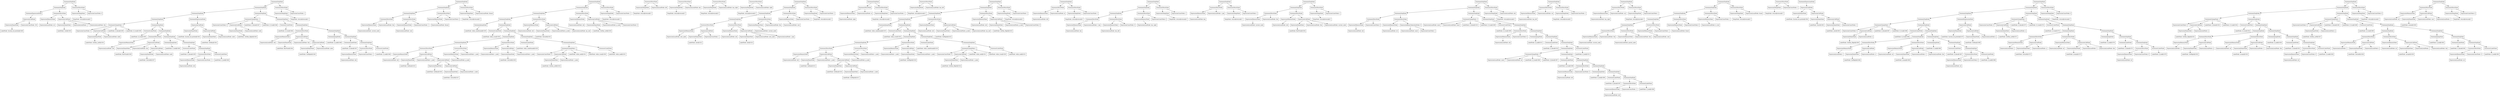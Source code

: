 digraph TreeVisitor {
"0x6030000ecc20" [label="StatementSeqNode" shape=box]
"0x6030000ecb90" [label="StatementSeqNode" shape=box]
"0x6020000692d0" [label="StatementExpressionNode" shape=box]
"0x6040000ce190" [label="ExpressionCallNode" shape=box]
"0x602000069290" [label="ExpressionNameNode" shape=box]
"0x6040000ce110" [label="LabelNode: System.out.println@1049" shape=box]
"0x602000069290" -> "0x6040000ce110"
"0x6040000ce190" -> "0x602000069290"
"0x602000069270" [label="ExpressionConstNode: 333" shape=box]
"0x6040000ce190" -> "0x602000069270"
"0x6020000692d0" -> "0x6040000ce190"
"0x6030000ecb90" -> "0x6020000692d0"
"0x6030000ecb60" [label="StatementMoveNode" shape=box]
"0x6020000693f0" [label="ExpressionMemoryNode" shape=box]
"0x6040000ce2d0" [label="ExpressionLocalNode: nti" shape=box]
"0x6020000693f0" -> "0x6040000ce2d0"
"0x6030000ecb60" -> "0x6020000693f0"
"0x6040000ce210" [label="ExpressionCallNode" shape=box]
"0x602000069310" [label="ExpressionNameNode" shape=box]
"0x6040000ce1d0" [label="LabelNode: visit@1050" shape=box]
"0x602000069310" -> "0x6040000ce1d0"
"0x6040000ce210" -> "0x602000069310"
"0x6040000ce250" [label="ExpressionLocalNode: v" shape=box]
"0x6040000ce210" -> "0x6040000ce250"
"0x6040000ce290" [label="ExpressionLocalNode: this" shape=box]
"0x6040000ce210" -> "0x6040000ce290"
"0x6030000ecb60" -> "0x6040000ce210"
"0x6030000ecb90" -> "0x6030000ecb60"
"0x6030000ecc20" -> "0x6030000ecb90"
"0x6030000ecbf0" [label="StatementMoveNode" shape=box]
"0x602000069490" [label="ExpressionTempNode" shape=box]
"0x6040000ce310" [label="TempNode: return@return@17" shape=box]
"0x602000069490" -> "0x6040000ce310"
"0x6030000ecbf0" -> "0x602000069490"
"0x602000069470" [label="ExpressionConstNode: 0" shape=box]
"0x6030000ecbf0" -> "0x602000069470"
"0x6030000ecc20" -> "0x6030000ecbf0"
"0x6030000eca40" [label="StatementSeqNode" shape=box]
"0x6030000ec9b0" [label="StatementSeqNode" shape=box]
"0x6030000ec7d0" [label="StatementSeqNode" shape=box]
"0x6030000ec650" [label="StatementSeqNode" shape=box]
"0x6040000cda50" [label="StatementCJumpNode: 1" shape=box]
"0x602000068cd0" [label="ExpressionConstNode: 0" shape=box]
"0x6040000cda50" -> "0x602000068cd0"
"0x6040000cd650" [label="ExpressionCallNode" shape=box]
"0x6020000689b0" [label="ExpressionNameNode" shape=box]
"0x6040000cd610" [label="LabelNode: GetHas_Left@1035" shape=box]
"0x6020000689b0" -> "0x6040000cd610"
"0x6040000cd650" -> "0x6020000689b0"
"0x6040000cd690" [label="ExpressionLocalNode: node" shape=box]
"0x6040000cd650" -> "0x6040000cd690"
"0x6040000cda50" -> "0x6040000cd650"
"0x6040000cd910" [label="LabelNode: if_false@1039" shape=box]
"0x6040000cda50" -> "0x6040000cd910"
"0x6040000cd8d0" [label="LabelNode: if_true@1038" shape=box]
"0x6040000cda50" -> "0x6040000cd8d0"
"0x6030000ec650" -> "0x6040000cda50"
"0x6030000ec680" [label="StatementSeqNode" shape=box]
"0x602000068c50" [label="StatementLabelNode" shape=box]
"0x6040000cd990" [label="LabelNode: if_true@1038" shape=box]
"0x602000068c50" -> "0x6040000cd990"
"0x6030000ec680" -> "0x602000068c50"
"0x6030000ec6b0" [label="StatementSeqNode" shape=box]
"0x6030000ec5f0" [label="StatementMoveNode" shape=box]
"0x602000068b70" [label="ExpressionMemoryNode" shape=box]
"0x6040000cd850" [label="ExpressionLocalNode: ntb" shape=box]
"0x602000068b70" -> "0x6040000cd850"
"0x6030000ec5f0" -> "0x602000068b70"
"0x6040000cd710" [label="ExpressionCallNode" shape=box]
"0x602000068a30" [label="ExpressionNameNode" shape=box]
"0x6040000cd6d0" [label="LabelNode: RecPrint@1036" shape=box]
"0x602000068a30" -> "0x6040000cd6d0"
"0x6040000cd710" -> "0x602000068a30"
"0x6040000cd750" [label="ExpressionLocalNode: this" shape=box]
"0x6040000cd710" -> "0x6040000cd750"
"0x6040000cd7d0" [label="ExpressionCallNode" shape=box]
"0x602000068a90" [label="ExpressionNameNode" shape=box]
"0x6040000cd790" [label="LabelNode: GetLeft@1037" shape=box]
"0x602000068a90" -> "0x6040000cd790"
"0x6040000cd7d0" -> "0x602000068a90"
"0x6040000cd810" [label="ExpressionLocalNode: node" shape=box]
"0x6040000cd7d0" -> "0x6040000cd810"
"0x6040000cd710" -> "0x6040000cd7d0"
"0x6030000ec5f0" -> "0x6040000cd710"
"0x6030000ec6b0" -> "0x6030000ec5f0"
"0x6030000ec6e0" [label="StatementSeqNode" shape=box]
"0x602000068cb0" [label="StatementJumpNode" shape=box]
"0x6040000cd950" [label="LabelNode: if_end@1040" shape=box]
"0x602000068cb0" -> "0x6040000cd950"
"0x6030000ec6e0" -> "0x602000068cb0"
"0x6030000ec710" [label="StatementSeqNode" shape=box]
"0x602000068c70" [label="StatementLabelNode" shape=box]
"0x6040000cd9d0" [label="LabelNode: if_false@1039" shape=box]
"0x602000068c70" -> "0x6040000cd9d0"
"0x6030000ec710" -> "0x602000068c70"
"0x6030000ec740" [label="StatementSeqNode" shape=box]
"0x6030000ec620" [label="StatementMoveNode" shape=box]
"0x602000068c10" [label="ExpressionMemoryNode" shape=box]
"0x6040000cd890" [label="ExpressionLocalNode: ntb" shape=box]
"0x602000068c10" -> "0x6040000cd890"
"0x6030000ec620" -> "0x602000068c10"
"0x602000068bd0" [label="ExpressionConstNode: 1" shape=box]
"0x6030000ec620" -> "0x602000068bd0"
"0x6030000ec740" -> "0x6030000ec620"
"0x602000068c90" [label="StatementLabelNode" shape=box]
"0x6040000cda10" [label="LabelNode: if_end@1040" shape=box]
"0x602000068c90" -> "0x6040000cda10"
"0x6030000ec740" -> "0x602000068c90"
"0x6030000ec710" -> "0x6030000ec740"
"0x6030000ec6e0" -> "0x6030000ec710"
"0x6030000ec6b0" -> "0x6030000ec6e0"
"0x6030000ec680" -> "0x6030000ec6b0"
"0x6030000ec650" -> "0x6030000ec680"
"0x6030000ec7d0" -> "0x6030000ec650"
"0x602000068dd0" [label="StatementExpressionNode" shape=box]
"0x6040000cdbd0" [label="ExpressionCallNode" shape=box]
"0x602000068d90" [label="ExpressionNameNode" shape=box]
"0x6040000cdb50" [label="LabelNode: System.out.println@1042" shape=box]
"0x602000068d90" -> "0x6040000cdb50"
"0x6040000cdbd0" -> "0x602000068d90"
"0x6040000cdad0" [label="ExpressionCallNode" shape=box]
"0x602000068d10" [label="ExpressionNameNode" shape=box]
"0x6040000cda90" [label="LabelNode: GetKey@1041" shape=box]
"0x602000068d10" -> "0x6040000cda90"
"0x6040000cdad0" -> "0x602000068d10"
"0x6040000cdb10" [label="ExpressionLocalNode: node" shape=box]
"0x6040000cdad0" -> "0x6040000cdb10"
"0x6040000cdbd0" -> "0x6040000cdad0"
"0x602000068dd0" -> "0x6040000cdbd0"
"0x6030000ec7d0" -> "0x602000068dd0"
"0x6030000ec9b0" -> "0x6030000ec7d0"
"0x6030000ec890" [label="StatementSeqNode" shape=box]
"0x6040000ce050" [label="StatementCJumpNode: 1" shape=box]
"0x602000069150" [label="ExpressionConstNode: 0" shape=box]
"0x6040000ce050" -> "0x602000069150"
"0x6040000cdc50" [label="ExpressionCallNode" shape=box]
"0x602000068e30" [label="ExpressionNameNode" shape=box]
"0x6040000cdc10" [label="LabelNode: GetHas_Right@1043" shape=box]
"0x602000068e30" -> "0x6040000cdc10"
"0x6040000cdc50" -> "0x602000068e30"
"0x6040000cdc90" [label="ExpressionLocalNode: node" shape=box]
"0x6040000cdc50" -> "0x6040000cdc90"
"0x6040000ce050" -> "0x6040000cdc50"
"0x6040000cdf10" [label="LabelNode: if_false@1047" shape=box]
"0x6040000ce050" -> "0x6040000cdf10"
"0x6040000cded0" [label="LabelNode: if_true@1046" shape=box]
"0x6040000ce050" -> "0x6040000cded0"
"0x6030000ec890" -> "0x6040000ce050"
"0x6030000ec8c0" [label="StatementSeqNode" shape=box]
"0x6020000690d0" [label="StatementLabelNode" shape=box]
"0x6040000cdf90" [label="LabelNode: if_true@1046" shape=box]
"0x6020000690d0" -> "0x6040000cdf90"
"0x6030000ec8c0" -> "0x6020000690d0"
"0x6030000ec8f0" [label="StatementSeqNode" shape=box]
"0x6030000ec830" [label="StatementMoveNode" shape=box]
"0x602000068ff0" [label="ExpressionMemoryNode" shape=box]
"0x6040000cde50" [label="ExpressionLocalNode: ntb" shape=box]
"0x602000068ff0" -> "0x6040000cde50"
"0x6030000ec830" -> "0x602000068ff0"
"0x6040000cdd10" [label="ExpressionCallNode" shape=box]
"0x602000068eb0" [label="ExpressionNameNode" shape=box]
"0x6040000cdcd0" [label="LabelNode: RecPrint@1044" shape=box]
"0x602000068eb0" -> "0x6040000cdcd0"
"0x6040000cdd10" -> "0x602000068eb0"
"0x6040000cdd50" [label="ExpressionLocalNode: this" shape=box]
"0x6040000cdd10" -> "0x6040000cdd50"
"0x6040000cddd0" [label="ExpressionCallNode" shape=box]
"0x602000068f10" [label="ExpressionNameNode" shape=box]
"0x6040000cdd90" [label="LabelNode: GetRight@1045" shape=box]
"0x602000068f10" -> "0x6040000cdd90"
"0x6040000cddd0" -> "0x602000068f10"
"0x6040000cde10" [label="ExpressionLocalNode: node" shape=box]
"0x6040000cddd0" -> "0x6040000cde10"
"0x6040000cdd10" -> "0x6040000cddd0"
"0x6030000ec830" -> "0x6040000cdd10"
"0x6030000ec8f0" -> "0x6030000ec830"
"0x6030000ec920" [label="StatementSeqNode" shape=box]
"0x602000069130" [label="StatementJumpNode" shape=box]
"0x6040000cdf50" [label="LabelNode: if_end@1048" shape=box]
"0x602000069130" -> "0x6040000cdf50"
"0x6030000ec920" -> "0x602000069130"
"0x6030000ec950" [label="StatementSeqNode" shape=box]
"0x6020000690f0" [label="StatementLabelNode" shape=box]
"0x6040000cdfd0" [label="LabelNode: if_false@1047" shape=box]
"0x6020000690f0" -> "0x6040000cdfd0"
"0x6030000ec950" -> "0x6020000690f0"
"0x6030000ec980" [label="StatementSeqNode" shape=box]
"0x6030000ec860" [label="StatementMoveNode" shape=box]
"0x602000069090" [label="ExpressionMemoryNode" shape=box]
"0x6040000cde90" [label="ExpressionLocalNode: ntb" shape=box]
"0x602000069090" -> "0x6040000cde90"
"0x6030000ec860" -> "0x602000069090"
"0x602000069050" [label="ExpressionConstNode: 1" shape=box]
"0x6030000ec860" -> "0x602000069050"
"0x6030000ec980" -> "0x6030000ec860"
"0x602000069110" [label="StatementLabelNode" shape=box]
"0x6040000ce010" [label="LabelNode: if_end@1048" shape=box]
"0x602000069110" -> "0x6040000ce010"
"0x6030000ec980" -> "0x602000069110"
"0x6030000ec950" -> "0x6030000ec980"
"0x6030000ec920" -> "0x6030000ec950"
"0x6030000ec8f0" -> "0x6030000ec920"
"0x6030000ec8c0" -> "0x6030000ec8f0"
"0x6030000ec890" -> "0x6030000ec8c0"
"0x6030000ec9b0" -> "0x6030000ec890"
"0x6030000eca40" -> "0x6030000ec9b0"
"0x6030000eca10" [label="StatementMoveNode" shape=box]
"0x6020000691f0" [label="ExpressionTempNode" shape=box]
"0x6040000ce090" [label="TempNode: return@return@17" shape=box]
"0x6020000691f0" -> "0x6040000ce090"
"0x6030000eca10" -> "0x6020000691f0"
"0x6020000691d0" [label="ExpressionConstNode: 1" shape=box]
"0x6030000eca10" -> "0x6020000691d0"
"0x6030000eca40" -> "0x6030000eca10"
"0x6030000ec410" [label="StatementSeqNode" shape=box]
"0x6030000ec380" [label="StatementSeqNode" shape=box]
"0x6030000ec320" [label="StatementSeqNode" shape=box]
"0x6030000ec2c0" [label="StatementMoveNode" shape=box]
"0x602000068510" [label="ExpressionMemoryNode" shape=box]
"0x6040000cd2d0" [label="ExpressionLocalNode: current_node" shape=box]
"0x602000068510" -> "0x6040000cd2d0"
"0x6030000ec2c0" -> "0x602000068510"
"0x6040000cd290" [label="ExpressionLocalNode: this" shape=box]
"0x6030000ec2c0" -> "0x6040000cd290"
"0x6030000ec320" -> "0x6030000ec2c0"
"0x6030000ec2f0" [label="StatementMoveNode" shape=box]
"0x6020000685b0" [label="ExpressionMemoryNode" shape=box]
"0x6040000cd310" [label="ExpressionLocalNode: cont" shape=box]
"0x6020000685b0" -> "0x6040000cd310"
"0x6030000ec2f0" -> "0x6020000685b0"
"0x602000068570" [label="ExpressionConstNode: 1" shape=box]
"0x6030000ec2f0" -> "0x602000068570"
"0x6030000ec320" -> "0x6030000ec2f0"
"0x6030000ec380" -> "0x6030000ec320"
"0x6030000ec350" [label="StatementMoveNode" shape=box]
"0x602000068670" [label="ExpressionMemoryNode" shape=box]
"0x6040000cd350" [label="ExpressionLocalNode: ifound" shape=box]
"0x602000068670" -> "0x6040000cd350"
"0x6030000ec350" -> "0x602000068670"
"0x602000068630" [label="ExpressionConstNode: 0" shape=box]
"0x6030000ec350" -> "0x602000068630"
"0x6030000ec380" -> "0x6030000ec350"
"0x6030000ec410" -> "0x6030000ec380"
"0x6030000ec3e0" [label="StatementMoveNode" shape=box]
"0x6020000686f0" [label="ExpressionTempNode" shape=box]
"0x6040000cd3d0" [label="TempNode: return@return@17" shape=box]
"0x6020000686f0" -> "0x6040000cd3d0"
"0x6030000ec3e0" -> "0x6020000686f0"
"0x6040000cd390" [label="ExpressionLocalNode: ifound" shape=box]
"0x6030000ec3e0" -> "0x6040000cd390"
"0x6030000ec410" -> "0x6030000ec3e0"
"0x6030000ec260" [label="StatementSeqNode" shape=box]
"0x6030000ec1d0" [label="StatementSeqNode" shape=box]
"0x6030000ec140" [label="StatementSeqNode" shape=box]
"0x6030000ec020" [label="StatementSeqNode" shape=box]
"0x602000068150" [label="StatementJumpNode" shape=box]
"0x6040000ccdd0" [label="LabelNode: while_conditional@1029" shape=box]
"0x602000068150" -> "0x6040000ccdd0"
"0x6030000ec020" -> "0x602000068150"
"0x6030000ec050" [label="StatementSeqNode" shape=box]
"0x6020000680f0" [label="StatementLabelNode" shape=box]
"0x6040000ccf10" [label="LabelNode: while_true@1030" shape=box]
"0x6020000680f0" -> "0x6040000ccf10"
"0x6030000ec050" -> "0x6020000680f0"
"0x6030000ec080" [label="StatementSeqNode" shape=box]
"0x6030000ebf30" [label="StatementSeqNode" shape=box]
"0x6030000ebf60" [label="StatementSeqNode" shape=box]
"0x6030000ebe70" [label="StatementMoveNode" shape=box]
"0x602000067ed0" [label="ExpressionMemoryNode" shape=box]
"0x6040000ccc10" [label="ExpressionLocalNode: ntb" shape=box]
"0x602000067ed0" -> "0x6040000ccc10"
"0x6030000ebe70" -> "0x602000067ed0"
"0x6040000cca50" [label="ExpressionCallNode" shape=box]
"0x602000067d30" [label="ExpressionNameNode" shape=box]
"0x6040000cca10" [label="LabelNode: SetKey@1025" shape=box]
"0x602000067d30" -> "0x6040000cca10"
"0x6040000cca50" -> "0x602000067d30"
"0x6040000cca90" [label="ExpressionLocalNode: c_node" shape=box]
"0x6040000cca50" -> "0x6040000cca90"
"0x6040000ccb10" [label="ExpressionCallNode" shape=box]
"0x602000067d90" [label="ExpressionNameNode" shape=box]
"0x6040000ccad0" [label="LabelNode: GetKey@1026" shape=box]
"0x602000067d90" -> "0x6040000ccad0"
"0x6040000ccb10" -> "0x602000067d90"
"0x6040000ccb90" [label="ExpressionCallNode" shape=box]
"0x602000067db0" [label="ExpressionNameNode" shape=box]
"0x6040000ccb50" [label="LabelNode: GetLeft@1027" shape=box]
"0x602000067db0" -> "0x6040000ccb50"
"0x6040000ccb90" -> "0x602000067db0"
"0x6040000ccbd0" [label="ExpressionLocalNode: c_node" shape=box]
"0x6040000ccb90" -> "0x6040000ccbd0"
"0x6040000ccb10" -> "0x6040000ccb90"
"0x6040000cca50" -> "0x6040000ccb10"
"0x6030000ebe70" -> "0x6040000cca50"
"0x6030000ebf60" -> "0x6030000ebe70"
"0x6030000ebea0" [label="StatementMoveNode" shape=box]
"0x602000067f70" [label="ExpressionMemoryNode" shape=box]
"0x6040000ccc90" [label="ExpressionLocalNode: p_node" shape=box]
"0x602000067f70" -> "0x6040000ccc90"
"0x6030000ebea0" -> "0x602000067f70"
"0x6040000ccc50" [label="ExpressionLocalNode: c_node" shape=box]
"0x6030000ebea0" -> "0x6040000ccc50"
"0x6030000ebf60" -> "0x6030000ebea0"
"0x6030000ebf30" -> "0x6030000ebf60"
"0x6030000ebed0" [label="StatementMoveNode" shape=box]
"0x602000068070" [label="ExpressionMemoryNode" shape=box]
"0x6040000ccd90" [label="ExpressionLocalNode: c_node" shape=box]
"0x602000068070" -> "0x6040000ccd90"
"0x6030000ebed0" -> "0x602000068070"
"0x6040000ccd10" [label="ExpressionCallNode" shape=box]
"0x602000067fd0" [label="ExpressionNameNode" shape=box]
"0x6040000cccd0" [label="LabelNode: GetLeft@1028" shape=box]
"0x602000067fd0" -> "0x6040000cccd0"
"0x6040000ccd10" -> "0x602000067fd0"
"0x6040000ccd50" [label="ExpressionLocalNode: c_node" shape=box]
"0x6040000ccd10" -> "0x6040000ccd50"
"0x6030000ebed0" -> "0x6040000ccd10"
"0x6030000ebf30" -> "0x6030000ebed0"
"0x6030000ec080" -> "0x6030000ebf30"
"0x6030000ec0b0" [label="StatementSeqNode" shape=box]
"0x6020000680d0" [label="StatementLabelNode" shape=box]
"0x6040000cced0" [label="LabelNode: while_conditional@1029" shape=box]
"0x6020000680d0" -> "0x6040000cced0"
"0x6030000ec0b0" -> "0x6020000680d0"
"0x6030000ec0e0" [label="StatementSeqNode" shape=box]
"0x6040000ccf90" [label="StatementCJumpNode: 1" shape=box]
"0x602000068130" [label="ExpressionConstNode: 0" shape=box]
"0x6040000ccf90" -> "0x602000068130"
"0x6040000cc990" [label="ExpressionCallNode" shape=box]
"0x602000067cb0" [label="ExpressionNameNode" shape=box]
"0x6040000cc950" [label="LabelNode: GetHas_Left@1024" shape=box]
"0x602000067cb0" -> "0x6040000cc950"
"0x6040000cc990" -> "0x602000067cb0"
"0x6040000cc9d0" [label="ExpressionLocalNode: c_node" shape=box]
"0x6040000cc990" -> "0x6040000cc9d0"
"0x6040000ccf90" -> "0x6040000cc990"
"0x6040000cce90" [label="LabelNode: while_end@1031" shape=box]
"0x6040000ccf90" -> "0x6040000cce90"
"0x6040000cce50" [label="LabelNode: while_true@1030" shape=box]
"0x6040000ccf90" -> "0x6040000cce50"
"0x6030000ec0e0" -> "0x6040000ccf90"
"0x602000068110" [label="StatementLabelNode" shape=box]
"0x6040000ccf50" [label="LabelNode: while_end@1031" shape=box]
"0x602000068110" -> "0x6040000ccf50"
"0x6030000ec0e0" -> "0x602000068110"
"0x6030000ec0b0" -> "0x6030000ec0e0"
"0x6030000ec080" -> "0x6030000ec0b0"
"0x6030000ec050" -> "0x6030000ec080"
"0x6030000ec020" -> "0x6030000ec050"
"0x6030000ec140" -> "0x6030000ec020"
"0x6030000ec110" [label="StatementMoveNode" shape=box]
"0x602000068270" [label="ExpressionMemoryNode" shape=box]
"0x6040000cd0d0" [label="ExpressionLocalNode: ntb" shape=box]
"0x602000068270" -> "0x6040000cd0d0"
"0x6030000ec110" -> "0x602000068270"
"0x6040000cd010" [label="ExpressionCallNode" shape=box]
"0x602000068190" [label="ExpressionNameNode" shape=box]
"0x6040000ccfd0" [label="LabelNode: SetLeft@1032" shape=box]
"0x602000068190" -> "0x6040000ccfd0"
"0x6040000cd010" -> "0x602000068190"
"0x6040000cd050" [label="ExpressionLocalNode: p_node" shape=box]
"0x6040000cd010" -> "0x6040000cd050"
"0x6040000cd090" [label="ExpressionLocalNode: my_null" shape=box]
"0x6040000cd010" -> "0x6040000cd090"
"0x6030000ec110" -> "0x6040000cd010"
"0x6030000ec140" -> "0x6030000ec110"
"0x6030000ec1d0" -> "0x6030000ec140"
"0x6030000ec1a0" [label="StatementMoveNode" shape=box]
"0x6020000683d0" [label="ExpressionMemoryNode" shape=box]
"0x6040000cd1d0" [label="ExpressionLocalNode: ntb" shape=box]
"0x6020000683d0" -> "0x6040000cd1d0"
"0x6030000ec1a0" -> "0x6020000683d0"
"0x6040000cd150" [label="ExpressionCallNode" shape=box]
"0x6020000682d0" [label="ExpressionNameNode" shape=box]
"0x6040000cd110" [label="LabelNode: SetHas_Left@1033" shape=box]
"0x6020000682d0" -> "0x6040000cd110"
"0x6040000cd150" -> "0x6020000682d0"
"0x6040000cd190" [label="ExpressionLocalNode: p_node" shape=box]
"0x6040000cd150" -> "0x6040000cd190"
"0x602000068350" [label="ExpressionConstNode: 0" shape=box]
"0x6040000cd150" -> "0x602000068350"
"0x6030000ec1a0" -> "0x6040000cd150"
"0x6030000ec1d0" -> "0x6030000ec1a0"
"0x6030000ec260" -> "0x6030000ec1d0"
"0x6030000ec230" [label="StatementMoveNode" shape=box]
"0x602000068470" [label="ExpressionTempNode" shape=box]
"0x6040000cd210" [label="TempNode: return@return@17" shape=box]
"0x602000068470" -> "0x6040000cd210"
"0x6030000ec230" -> "0x602000068470"
"0x602000068450" [label="ExpressionConstNode: 1" shape=box]
"0x6030000ec230" -> "0x602000068450"
"0x6030000ec260" -> "0x6030000ec230"
"0x6030000ea8e0" [label="StatementMoveNode" shape=box]
"0x602000066190" [label="ExpressionTempNode" shape=box]
"0x6040000cb010" [label="TempNode: return@return@17" shape=box]
"0x602000066190" -> "0x6040000cb010"
"0x6030000ea8e0" -> "0x602000066190"
"0x6040000cafd0" [label="ExpressionLocalNode: left" shape=box]
"0x6030000ea8e0" -> "0x6040000cafd0"
"0x6030000ea940" [label="StatementMoveNode" shape=box]
"0x6020000661f0" [label="ExpressionTempNode" shape=box]
"0x6040000cb090" [label="TempNode: return@return@17" shape=box]
"0x6020000661f0" -> "0x6040000cb090"
"0x6030000ea940" -> "0x6020000661f0"
"0x6040000cb050" [label="ExpressionLocalNode: key" shape=box]
"0x6030000ea940" -> "0x6040000cb050"
"0x6030000eaaf0" [label="StatementMoveNode" shape=box]
"0x602000066370" [label="ExpressionTempNode" shape=box]
"0x6040000cb1d0" [label="TempNode: return@return@17" shape=box]
"0x602000066370" -> "0x6040000cb1d0"
"0x6030000eaaf0" -> "0x602000066370"
"0x6040000cb190" [label="ExpressionLocalNode: has_right" shape=box]
"0x6030000eaaf0" -> "0x6040000cb190"
"0x6030000ea880" [label="StatementMoveNode" shape=box]
"0x602000066130" [label="ExpressionTempNode" shape=box]
"0x6040000caf90" [label="TempNode: return@return@17" shape=box]
"0x602000066130" -> "0x6040000caf90"
"0x6030000ea880" -> "0x602000066130"
"0x6040000caf50" [label="ExpressionLocalNode: right" shape=box]
"0x6030000ea880" -> "0x6040000caf50"
"0x6030000eb5d0" [label="StatementSeqNode" shape=box]
"0x6030000eb540" [label="StatementSeqNode" shape=box]
"0x6030000eb4e0" [label="StatementSeqNode" shape=box]
"0x6030000eb480" [label="StatementSeqNode" shape=box]
"0x6030000eb420" [label="StatementMoveNode" shape=box]
"0x602000066cb0" [label="ExpressionMemoryNode" shape=box]
"0x6040000cbb10" [label="ExpressionLocalNode: new_node" shape=box]
"0x602000066cb0" -> "0x6040000cbb10"
"0x6030000eb420" -> "0x602000066cb0"
"0x6040000cbad0" [label="ExpressionCallNode" shape=box]
"0x602000066c10" [label="ExpressionNameNode" shape=box]
"0x6040000cba90" [label="LabelNode: new@1012" shape=box]
"0x602000066c10" -> "0x6040000cba90"
"0x6040000cbad0" -> "0x602000066c10"
"0x602000066c30" [label="ExpressionConstNode: 1" shape=box]
"0x6040000cbad0" -> "0x602000066c30"
"0x6030000eb420" -> "0x6040000cbad0"
"0x6030000eb480" -> "0x6030000eb420"
"0x6030000eb450" [label="StatementMoveNode" shape=box]
"0x602000066dd0" [label="ExpressionMemoryNode" shape=box]
"0x6040000cbc50" [label="ExpressionLocalNode: ntb" shape=box]
"0x602000066dd0" -> "0x6040000cbc50"
"0x6030000eb450" -> "0x602000066dd0"
"0x6040000cbb90" [label="ExpressionCallNode" shape=box]
"0x602000066cf0" [label="ExpressionNameNode" shape=box]
"0x6040000cbb50" [label="LabelNode: Init@1013" shape=box]
"0x602000066cf0" -> "0x6040000cbb50"
"0x6040000cbb90" -> "0x602000066cf0"
"0x6040000cbbd0" [label="ExpressionLocalNode: new_node" shape=box]
"0x6040000cbb90" -> "0x6040000cbbd0"
"0x6040000cbc10" [label="ExpressionLocalNode: v_key" shape=box]
"0x6040000cbb90" -> "0x6040000cbc10"
"0x6030000eb450" -> "0x6040000cbb90"
"0x6030000eb480" -> "0x6030000eb450"
"0x6030000eb4e0" -> "0x6030000eb480"
"0x6030000eb4b0" [label="StatementMoveNode" shape=box]
"0x602000066e70" [label="ExpressionMemoryNode" shape=box]
"0x6040000cbcd0" [label="ExpressionLocalNode: current_node" shape=box]
"0x602000066e70" -> "0x6040000cbcd0"
"0x6030000eb4b0" -> "0x602000066e70"
"0x6040000cbc90" [label="ExpressionLocalNode: this" shape=box]
"0x6030000eb4b0" -> "0x6040000cbc90"
"0x6030000eb4e0" -> "0x6030000eb4b0"
"0x6030000eb540" -> "0x6030000eb4e0"
"0x6030000eb510" [label="StatementMoveNode" shape=box]
"0x602000066f30" [label="ExpressionMemoryNode" shape=box]
"0x6040000cbd10" [label="ExpressionLocalNode: cont" shape=box]
"0x602000066f30" -> "0x6040000cbd10"
"0x6030000eb510" -> "0x602000066f30"
"0x602000066ef0" [label="ExpressionConstNode: 1" shape=box]
"0x6030000eb510" -> "0x602000066ef0"
"0x6030000eb540" -> "0x6030000eb510"
"0x6030000eb5d0" -> "0x6030000eb540"
"0x6030000eb5a0" [label="StatementMoveNode" shape=box]
"0x602000066fd0" [label="ExpressionTempNode" shape=box]
"0x6040000cbd50" [label="TempNode: return@return@17" shape=box]
"0x602000066fd0" -> "0x6040000cbd50"
"0x6030000eb5a0" -> "0x602000066fd0"
"0x602000066fb0" [label="ExpressionConstNode: 1" shape=box]
"0x6030000eb5a0" -> "0x602000066fb0"
"0x6030000eb5d0" -> "0x6030000eb5a0"
"0x6030000ea6d0" [label="StatementSeqNode" shape=box]
"0x6030000ea640" [label="StatementMoveNode" shape=box]
"0x602000065f10" [label="ExpressionMemoryNode" shape=box]
"0x6040000cae10" [label="ExpressionLocalNode: right" shape=box]
"0x602000065f10" -> "0x6040000cae10"
"0x6030000ea640" -> "0x602000065f10"
"0x6040000cadd0" [label="ExpressionLocalNode: rn" shape=box]
"0x6030000ea640" -> "0x6040000cadd0"
"0x6030000ea6d0" -> "0x6030000ea640"
"0x6030000ea6a0" [label="StatementMoveNode" shape=box]
"0x602000065f90" [label="ExpressionTempNode" shape=box]
"0x6040000cae50" [label="TempNode: return@return@17" shape=box]
"0x602000065f90" -> "0x6040000cae50"
"0x6030000ea6a0" -> "0x602000065f90"
"0x602000065f70" [label="ExpressionConstNode: 1" shape=box]
"0x6030000ea6a0" -> "0x602000065f70"
"0x6030000ea6d0" -> "0x6030000ea6a0"
"0x6030000eabb0" [label="StatementMoveNode" shape=box]
"0x6020000663d0" [label="ExpressionTempNode" shape=box]
"0x6040000cb250" [label="TempNode: return@return@17" shape=box]
"0x6020000663d0" -> "0x6040000cb250"
"0x6030000eabb0" -> "0x6020000663d0"
"0x6040000cb210" [label="ExpressionLocalNode: has_left" shape=box]
"0x6030000eabb0" -> "0x6040000cb210"
"0x6030000ebde0" [label="StatementSeqNode" shape=box]
"0x6030000ebd50" [label="StatementSeqNode" shape=box]
"0x6030000ebcc0" [label="StatementSeqNode" shape=box]
"0x6030000ebba0" [label="StatementSeqNode" shape=box]
"0x602000067930" [label="StatementJumpNode" shape=box]
"0x6040000cc490" [label="LabelNode: while_conditional@1019" shape=box]
"0x602000067930" -> "0x6040000cc490"
"0x6030000ebba0" -> "0x602000067930"
"0x6030000ebbd0" [label="StatementSeqNode" shape=box]
"0x6020000678d0" [label="StatementLabelNode" shape=box]
"0x6040000cc5d0" [label="LabelNode: while_true@1020" shape=box]
"0x6020000678d0" -> "0x6040000cc5d0"
"0x6030000ebbd0" -> "0x6020000678d0"
"0x6030000ebc00" [label="StatementSeqNode" shape=box]
"0x6030000ebab0" [label="StatementSeqNode" shape=box]
"0x6030000ebae0" [label="StatementSeqNode" shape=box]
"0x6030000eb9f0" [label="StatementMoveNode" shape=box]
"0x6020000676b0" [label="ExpressionMemoryNode" shape=box]
"0x6040000cc2d0" [label="ExpressionLocalNode: ntb" shape=box]
"0x6020000676b0" -> "0x6040000cc2d0"
"0x6030000eb9f0" -> "0x6020000676b0"
"0x6040000cc110" [label="ExpressionCallNode" shape=box]
"0x602000067510" [label="ExpressionNameNode" shape=box]
"0x6040000cc0d0" [label="LabelNode: SetKey@1015" shape=box]
"0x602000067510" -> "0x6040000cc0d0"
"0x6040000cc110" -> "0x602000067510"
"0x6040000cc150" [label="ExpressionLocalNode: c_node" shape=box]
"0x6040000cc110" -> "0x6040000cc150"
"0x6040000cc1d0" [label="ExpressionCallNode" shape=box]
"0x602000067570" [label="ExpressionNameNode" shape=box]
"0x6040000cc190" [label="LabelNode: GetKey@1016" shape=box]
"0x602000067570" -> "0x6040000cc190"
"0x6040000cc1d0" -> "0x602000067570"
"0x6040000cc250" [label="ExpressionCallNode" shape=box]
"0x602000067590" [label="ExpressionNameNode" shape=box]
"0x6040000cc210" [label="LabelNode: GetRight@1017" shape=box]
"0x602000067590" -> "0x6040000cc210"
"0x6040000cc250" -> "0x602000067590"
"0x6040000cc290" [label="ExpressionLocalNode: c_node" shape=box]
"0x6040000cc250" -> "0x6040000cc290"
"0x6040000cc1d0" -> "0x6040000cc250"
"0x6040000cc110" -> "0x6040000cc1d0"
"0x6030000eb9f0" -> "0x6040000cc110"
"0x6030000ebae0" -> "0x6030000eb9f0"
"0x6030000eba20" [label="StatementMoveNode" shape=box]
"0x602000067750" [label="ExpressionMemoryNode" shape=box]
"0x6040000cc350" [label="ExpressionLocalNode: p_node" shape=box]
"0x602000067750" -> "0x6040000cc350"
"0x6030000eba20" -> "0x602000067750"
"0x6040000cc310" [label="ExpressionLocalNode: c_node" shape=box]
"0x6030000eba20" -> "0x6040000cc310"
"0x6030000ebae0" -> "0x6030000eba20"
"0x6030000ebab0" -> "0x6030000ebae0"
"0x6030000eba50" [label="StatementMoveNode" shape=box]
"0x602000067850" [label="ExpressionMemoryNode" shape=box]
"0x6040000cc450" [label="ExpressionLocalNode: c_node" shape=box]
"0x602000067850" -> "0x6040000cc450"
"0x6030000eba50" -> "0x602000067850"
"0x6040000cc3d0" [label="ExpressionCallNode" shape=box]
"0x6020000677b0" [label="ExpressionNameNode" shape=box]
"0x6040000cc390" [label="LabelNode: GetRight@1018" shape=box]
"0x6020000677b0" -> "0x6040000cc390"
"0x6040000cc3d0" -> "0x6020000677b0"
"0x6040000cc410" [label="ExpressionLocalNode: c_node" shape=box]
"0x6040000cc3d0" -> "0x6040000cc410"
"0x6030000eba50" -> "0x6040000cc3d0"
"0x6030000ebab0" -> "0x6030000eba50"
"0x6030000ebc00" -> "0x6030000ebab0"
"0x6030000ebc30" [label="StatementSeqNode" shape=box]
"0x6020000678b0" [label="StatementLabelNode" shape=box]
"0x6040000cc590" [label="LabelNode: while_conditional@1019" shape=box]
"0x6020000678b0" -> "0x6040000cc590"
"0x6030000ebc30" -> "0x6020000678b0"
"0x6030000ebc60" [label="StatementSeqNode" shape=box]
"0x6040000cc650" [label="StatementCJumpNode: 1" shape=box]
"0x602000067910" [label="ExpressionConstNode: 0" shape=box]
"0x6040000cc650" -> "0x602000067910"
"0x6040000cc050" [label="ExpressionCallNode" shape=box]
"0x602000067490" [label="ExpressionNameNode" shape=box]
"0x6040000cc010" [label="LabelNode: GetHas_Right@1014" shape=box]
"0x602000067490" -> "0x6040000cc010"
"0x6040000cc050" -> "0x602000067490"
"0x6040000cc090" [label="ExpressionLocalNode: c_node" shape=box]
"0x6040000cc050" -> "0x6040000cc090"
"0x6040000cc650" -> "0x6040000cc050"
"0x6040000cc550" [label="LabelNode: while_end@1021" shape=box]
"0x6040000cc650" -> "0x6040000cc550"
"0x6040000cc510" [label="LabelNode: while_true@1020" shape=box]
"0x6040000cc650" -> "0x6040000cc510"
"0x6030000ebc60" -> "0x6040000cc650"
"0x6020000678f0" [label="StatementLabelNode" shape=box]
"0x6040000cc610" [label="LabelNode: while_end@1021" shape=box]
"0x6020000678f0" -> "0x6040000cc610"
"0x6030000ebc60" -> "0x6020000678f0"
"0x6030000ebc30" -> "0x6030000ebc60"
"0x6030000ebc00" -> "0x6030000ebc30"
"0x6030000ebbd0" -> "0x6030000ebc00"
"0x6030000ebba0" -> "0x6030000ebbd0"
"0x6030000ebcc0" -> "0x6030000ebba0"
"0x6030000ebc90" [label="StatementMoveNode" shape=box]
"0x602000067a50" [label="ExpressionMemoryNode" shape=box]
"0x6040000cc790" [label="ExpressionLocalNode: ntb" shape=box]
"0x602000067a50" -> "0x6040000cc790"
"0x6030000ebc90" -> "0x602000067a50"
"0x6040000cc6d0" [label="ExpressionCallNode" shape=box]
"0x602000067970" [label="ExpressionNameNode" shape=box]
"0x6040000cc690" [label="LabelNode: SetRight@1022" shape=box]
"0x602000067970" -> "0x6040000cc690"
"0x6040000cc6d0" -> "0x602000067970"
"0x6040000cc710" [label="ExpressionLocalNode: p_node" shape=box]
"0x6040000cc6d0" -> "0x6040000cc710"
"0x6040000cc750" [label="ExpressionLocalNode: my_null" shape=box]
"0x6040000cc6d0" -> "0x6040000cc750"
"0x6030000ebc90" -> "0x6040000cc6d0"
"0x6030000ebcc0" -> "0x6030000ebc90"
"0x6030000ebd50" -> "0x6030000ebcc0"
"0x6030000ebd20" [label="StatementMoveNode" shape=box]
"0x602000067bb0" [label="ExpressionMemoryNode" shape=box]
"0x6040000cc890" [label="ExpressionLocalNode: ntb" shape=box]
"0x602000067bb0" -> "0x6040000cc890"
"0x6030000ebd20" -> "0x602000067bb0"
"0x6040000cc810" [label="ExpressionCallNode" shape=box]
"0x602000067ab0" [label="ExpressionNameNode" shape=box]
"0x6040000cc7d0" [label="LabelNode: SetHas_Right@1023" shape=box]
"0x602000067ab0" -> "0x6040000cc7d0"
"0x6040000cc810" -> "0x602000067ab0"
"0x6040000cc850" [label="ExpressionLocalNode: p_node" shape=box]
"0x6040000cc810" -> "0x6040000cc850"
"0x602000067b30" [label="ExpressionConstNode: 0" shape=box]
"0x6040000cc810" -> "0x602000067b30"
"0x6030000ebd20" -> "0x6040000cc810"
"0x6030000ebd50" -> "0x6030000ebd20"
"0x6030000ebde0" -> "0x6030000ebd50"
"0x6030000ebdb0" [label="StatementMoveNode" shape=box]
"0x602000067c50" [label="ExpressionTempNode" shape=box]
"0x6040000cc8d0" [label="TempNode: return@return@17" shape=box]
"0x602000067c50" -> "0x6040000cc8d0"
"0x6030000ebdb0" -> "0x602000067c50"
"0x602000067c30" [label="ExpressionConstNode: 1" shape=box]
"0x6030000ebdb0" -> "0x602000067c30"
"0x6030000ebde0" -> "0x6030000ebdb0"
"0x6030000ea7f0" [label="StatementSeqNode" shape=box]
"0x6030000ea760" [label="StatementMoveNode" shape=box]
"0x602000066030" [label="ExpressionMemoryNode" shape=box]
"0x6040000caed0" [label="ExpressionLocalNode: left" shape=box]
"0x602000066030" -> "0x6040000caed0"
"0x6030000ea760" -> "0x602000066030"
"0x6040000cae90" [label="ExpressionLocalNode: ln" shape=box]
"0x6030000ea760" -> "0x6040000cae90"
"0x6030000ea7f0" -> "0x6030000ea760"
"0x6030000ea7c0" [label="StatementMoveNode" shape=box]
"0x6020000660b0" [label="ExpressionTempNode" shape=box]
"0x6040000caf10" [label="TempNode: return@return@17" shape=box]
"0x6020000660b0" -> "0x6040000caf10"
"0x6030000ea7c0" -> "0x6020000660b0"
"0x602000066090" [label="ExpressionConstNode: 1" shape=box]
"0x6030000ea7c0" -> "0x602000066090"
"0x6030000ea7f0" -> "0x6030000ea7c0"
"0x6030000ea580" [label="StatementSeqNode" shape=box]
"0x6030000ea4f0" [label="StatementSeqNode" shape=box]
"0x6030000ea490" [label="StatementSeqNode" shape=box]
"0x6030000ea430" [label="StatementMoveNode" shape=box]
"0x602000065c70" [label="ExpressionMemoryNode" shape=box]
"0x6040000cacd0" [label="ExpressionLocalNode: key" shape=box]
"0x602000065c70" -> "0x6040000cacd0"
"0x6030000ea430" -> "0x602000065c70"
"0x6040000cac90" [label="ExpressionLocalNode: v_key" shape=box]
"0x6030000ea430" -> "0x6040000cac90"
"0x6030000ea490" -> "0x6030000ea430"
"0x6030000ea460" [label="StatementMoveNode" shape=box]
"0x602000065d10" [label="ExpressionMemoryNode" shape=box]
"0x6040000cad10" [label="ExpressionLocalNode: has_left" shape=box]
"0x602000065d10" -> "0x6040000cad10"
"0x6030000ea460" -> "0x602000065d10"
"0x602000065cd0" [label="ExpressionConstNode: 0" shape=box]
"0x6030000ea460" -> "0x602000065cd0"
"0x6030000ea490" -> "0x6030000ea460"
"0x6030000ea4f0" -> "0x6030000ea490"
"0x6030000ea4c0" [label="StatementMoveNode" shape=box]
"0x602000065dd0" [label="ExpressionMemoryNode" shape=box]
"0x6040000cad50" [label="ExpressionLocalNode: has_right" shape=box]
"0x602000065dd0" -> "0x6040000cad50"
"0x6030000ea4c0" -> "0x602000065dd0"
"0x602000065d90" [label="ExpressionConstNode: 0" shape=box]
"0x6030000ea4c0" -> "0x602000065d90"
"0x6030000ea4f0" -> "0x6030000ea4c0"
"0x6030000ea580" -> "0x6030000ea4f0"
"0x6030000ea550" [label="StatementMoveNode" shape=box]
"0x602000065e70" [label="ExpressionTempNode" shape=box]
"0x6040000cad90" [label="TempNode: return@return@17" shape=box]
"0x602000065e70" -> "0x6040000cad90"
"0x6030000ea550" -> "0x602000065e70"
"0x602000065e50" [label="ExpressionConstNode: 1" shape=box]
"0x6030000ea550" -> "0x602000065e50"
"0x6030000ea580" -> "0x6030000ea550"
"0x6030000eaa30" [label="StatementSeqNode" shape=box]
"0x6030000ea9a0" [label="StatementMoveNode" shape=box]
"0x602000066270" [label="ExpressionMemoryNode" shape=box]
"0x6040000cb110" [label="ExpressionLocalNode: key" shape=box]
"0x602000066270" -> "0x6040000cb110"
"0x6030000ea9a0" -> "0x602000066270"
"0x6040000cb0d0" [label="ExpressionLocalNode: v_key" shape=box]
"0x6030000ea9a0" -> "0x6040000cb0d0"
"0x6030000eaa30" -> "0x6030000ea9a0"
"0x6030000eaa00" [label="StatementMoveNode" shape=box]
"0x6020000662f0" [label="ExpressionTempNode" shape=box]
"0x6040000cb150" [label="TempNode: return@return@17" shape=box]
"0x6020000662f0" -> "0x6040000cb150"
"0x6030000eaa00" -> "0x6020000662f0"
"0x6020000662d0" [label="ExpressionConstNode: 1" shape=box]
"0x6030000eaa00" -> "0x6020000662d0"
"0x6030000eaa30" -> "0x6030000eaa00"
"0x6030000ec560" [label="StatementSeqNode" shape=box]
"0x6030000ec4d0" [label="StatementSeqNode" shape=box]
"0x6030000ec470" [label="StatementMoveNode" shape=box]
"0x602000068790" [label="ExpressionMemoryNode" shape=box]
"0x6040000cd450" [label="ExpressionLocalNode: current_node" shape=box]
"0x602000068790" -> "0x6040000cd450"
"0x6030000ec470" -> "0x602000068790"
"0x6040000cd410" [label="ExpressionLocalNode: this" shape=box]
"0x6030000ec470" -> "0x6040000cd410"
"0x6030000ec4d0" -> "0x6030000ec470"
"0x6030000ec4a0" [label="StatementMoveNode" shape=box]
"0x6020000688b0" [label="ExpressionMemoryNode" shape=box]
"0x6040000cd590" [label="ExpressionLocalNode: ntb" shape=box]
"0x6020000688b0" -> "0x6040000cd590"
"0x6030000ec4a0" -> "0x6020000688b0"
"0x6040000cd4d0" [label="ExpressionCallNode" shape=box]
"0x6020000687d0" [label="ExpressionNameNode" shape=box]
"0x6040000cd490" [label="LabelNode: RecPrint@1034" shape=box]
"0x6020000687d0" -> "0x6040000cd490"
"0x6040000cd4d0" -> "0x6020000687d0"
"0x6040000cd510" [label="ExpressionLocalNode: this" shape=box]
"0x6040000cd4d0" -> "0x6040000cd510"
"0x6040000cd550" [label="ExpressionLocalNode: current_node" shape=box]
"0x6040000cd4d0" -> "0x6040000cd550"
"0x6030000ec4a0" -> "0x6040000cd4d0"
"0x6030000ec4d0" -> "0x6030000ec4a0"
"0x6030000ec560" -> "0x6030000ec4d0"
"0x6030000ec530" [label="StatementMoveNode" shape=box]
"0x602000068950" [label="ExpressionTempNode" shape=box]
"0x6040000cd5d0" [label="TempNode: return@return@17" shape=box]
"0x602000068950" -> "0x6040000cd5d0"
"0x6030000ec530" -> "0x602000068950"
"0x602000068930" [label="ExpressionConstNode: 1" shape=box]
"0x6030000ec530" -> "0x602000068930"
"0x6030000ec560" -> "0x6030000ec530"
"0x6030000eb390" [label="StatementSeqNode" shape=box]
"0x6030000eb300" [label="StatementSeqNode" shape=box]
"0x6030000eaf40" [label="StatementSeqNode" shape=box]
"0x6030000eae80" [label="StatementMoveNode" shape=box]
"0x6020000666b0" [label="ExpressionMemoryNode" shape=box]
"0x6040000cb410" [label="ExpressionLocalNode: ntb" shape=box]
"0x6020000666b0" -> "0x6040000cb410"
"0x6030000eae80" -> "0x6020000666b0"
"0x602000066670" [label="ExpressionConstNode: 0" shape=box]
"0x6030000eae80" -> "0x602000066670"
"0x6030000eaf40" -> "0x6030000eae80"
"0x6030000eaf10" [label="StatementMoveNode" shape=box]
"0x602000066770" [label="ExpressionMemoryNode" shape=box]
"0x6040000cb490" [label="ExpressionLocalNode: nti" shape=box]
"0x602000066770" -> "0x6040000cb490"
"0x6030000eaf10" -> "0x602000066770"
"0x6030000eaee0" [label="ExpressionBinaryOperationNode: 0" shape=box]
"0x6040000cb450" [label="ExpressionLocalNode: num2" shape=box]
"0x6030000eaee0" -> "0x6040000cb450"
"0x602000066730" [label="ExpressionConstNode: 1" shape=box]
"0x6030000eaee0" -> "0x602000066730"
"0x6030000eaf10" -> "0x6030000eaee0"
"0x6030000eaf40" -> "0x6030000eaf10"
"0x6030000eb300" -> "0x6030000eaf40"
"0x6030000eb1e0" [label="StatementSeqNode" shape=box]
"0x6040000cb9d0" [label="StatementCJumpNode: 2" shape=box]
"0x6040000cb4d0" [label="ExpressionLocalNode: num1" shape=box]
"0x6040000cb9d0" -> "0x6040000cb4d0"
"0x6040000cb510" [label="ExpressionLocalNode: num2" shape=box]
"0x6040000cb9d0" -> "0x6040000cb510"
"0x6040000cb890" [label="LabelNode: if_false@1010" shape=box]
"0x6040000cb9d0" -> "0x6040000cb890"
"0x6040000cb850" [label="LabelNode: if_true@1009" shape=box]
"0x6040000cb9d0" -> "0x6040000cb850"
"0x6030000eb1e0" -> "0x6040000cb9d0"
"0x6030000eb210" [label="StatementSeqNode" shape=box]
"0x602000066ad0" [label="StatementLabelNode" shape=box]
"0x6040000cb910" [label="LabelNode: if_true@1009" shape=box]
"0x602000066ad0" -> "0x6040000cb910"
"0x6030000eb210" -> "0x602000066ad0"
"0x6030000eb240" [label="StatementSeqNode" shape=box]
"0x6030000eafa0" [label="StatementMoveNode" shape=box]
"0x602000066870" [label="ExpressionMemoryNode" shape=box]
"0x6040000cb550" [label="ExpressionLocalNode: ntb" shape=box]
"0x602000066870" -> "0x6040000cb550"
"0x6030000eafa0" -> "0x602000066870"
"0x602000066830" [label="ExpressionConstNode: 0" shape=box]
"0x6030000eafa0" -> "0x602000066830"
"0x6030000eb240" -> "0x6030000eafa0"
"0x6030000eb270" [label="StatementSeqNode" shape=box]
"0x602000066b30" [label="StatementJumpNode" shape=box]
"0x6040000cb8d0" [label="LabelNode: if_end@1011" shape=box]
"0x602000066b30" -> "0x6040000cb8d0"
"0x6030000eb270" -> "0x602000066b30"
"0x6030000eb2a0" [label="StatementSeqNode" shape=box]
"0x602000066af0" [label="StatementLabelNode" shape=box]
"0x6040000cb950" [label="LabelNode: if_false@1010" shape=box]
"0x602000066af0" -> "0x6040000cb950"
"0x6030000eb2a0" -> "0x602000066af0"
"0x6030000eb2d0" [label="StatementSeqNode" shape=box]
"0x6030000eb0c0" [label="StatementSeqNode" shape=box]
"0x6040000cb810" [label="StatementCJumpNode: 2" shape=box]
"0x6040000cb590" [label="ExpressionLocalNode: num1" shape=box]
"0x6040000cb810" -> "0x6040000cb590"
"0x6040000cb5d0" [label="ExpressionLocalNode: nti" shape=box]
"0x6040000cb810" -> "0x6040000cb5d0"
"0x6040000cb690" [label="LabelNode: if_true@1006" shape=box]
"0x6040000cb810" -> "0x6040000cb690"
"0x6040000cb6d0" [label="LabelNode: if_false@1007" shape=box]
"0x6040000cb810" -> "0x6040000cb6d0"
"0x6030000eb0c0" -> "0x6040000cb810"
"0x6030000eb0f0" [label="StatementSeqNode" shape=box]
"0x602000066a30" [label="StatementLabelNode" shape=box]
"0x6040000cb750" [label="LabelNode: if_true@1006" shape=box]
"0x602000066a30" -> "0x6040000cb750"
"0x6030000eb0f0" -> "0x602000066a30"
"0x6030000eb120" [label="StatementSeqNode" shape=box]
"0x6030000eb060" [label="StatementMoveNode" shape=box]
"0x602000066950" [label="ExpressionMemoryNode" shape=box]
"0x6040000cb610" [label="ExpressionLocalNode: ntb" shape=box]
"0x602000066950" -> "0x6040000cb610"
"0x6030000eb060" -> "0x602000066950"
"0x602000066910" [label="ExpressionConstNode: 0" shape=box]
"0x6030000eb060" -> "0x602000066910"
"0x6030000eb120" -> "0x6030000eb060"
"0x6030000eb150" [label="StatementSeqNode" shape=box]
"0x602000066a90" [label="StatementJumpNode" shape=box]
"0x6040000cb710" [label="LabelNode: if_end@1008" shape=box]
"0x602000066a90" -> "0x6040000cb710"
"0x6030000eb150" -> "0x602000066a90"
"0x6030000eb180" [label="StatementSeqNode" shape=box]
"0x602000066a50" [label="StatementLabelNode" shape=box]
"0x6040000cb790" [label="LabelNode: if_false@1007" shape=box]
"0x602000066a50" -> "0x6040000cb790"
"0x6030000eb180" -> "0x602000066a50"
"0x6030000eb1b0" [label="StatementSeqNode" shape=box]
"0x6030000eb090" [label="StatementMoveNode" shape=box]
"0x6020000669f0" [label="ExpressionMemoryNode" shape=box]
"0x6040000cb650" [label="ExpressionLocalNode: ntb" shape=box]
"0x6020000669f0" -> "0x6040000cb650"
"0x6030000eb090" -> "0x6020000669f0"
"0x6020000669b0" [label="ExpressionConstNode: 1" shape=box]
"0x6030000eb090" -> "0x6020000669b0"
"0x6030000eb1b0" -> "0x6030000eb090"
"0x602000066a70" [label="StatementLabelNode" shape=box]
"0x6040000cb7d0" [label="LabelNode: if_end@1008" shape=box]
"0x602000066a70" -> "0x6040000cb7d0"
"0x6030000eb1b0" -> "0x602000066a70"
"0x6030000eb180" -> "0x6030000eb1b0"
"0x6030000eb150" -> "0x6030000eb180"
"0x6030000eb120" -> "0x6030000eb150"
"0x6030000eb0f0" -> "0x6030000eb120"
"0x6030000eb0c0" -> "0x6030000eb0f0"
"0x6030000eb2d0" -> "0x6030000eb0c0"
"0x602000066b10" [label="StatementLabelNode" shape=box]
"0x6040000cb990" [label="LabelNode: if_end@1011" shape=box]
"0x602000066b10" -> "0x6040000cb990"
"0x6030000eb2d0" -> "0x602000066b10"
"0x6030000eb2a0" -> "0x6030000eb2d0"
"0x6030000eb270" -> "0x6030000eb2a0"
"0x6030000eb240" -> "0x6030000eb270"
"0x6030000eb210" -> "0x6030000eb240"
"0x6030000eb1e0" -> "0x6030000eb210"
"0x6030000eb300" -> "0x6030000eb1e0"
"0x6030000eb390" -> "0x6030000eb300"
"0x6030000eb360" [label="StatementMoveNode" shape=box]
"0x602000066bb0" [label="ExpressionTempNode" shape=box]
"0x6040000cba50" [label="TempNode: return@return@17" shape=box]
"0x602000066bb0" -> "0x6040000cba50"
"0x6030000eb360" -> "0x602000066bb0"
"0x6040000cba10" [label="ExpressionLocalNode: ntb" shape=box]
"0x6030000eb360" -> "0x6040000cba10"
"0x6030000eb390" -> "0x6030000eb360"
"0x6030000eacd0" [label="StatementSeqNode" shape=box]
"0x6030000eac40" [label="StatementMoveNode" shape=box]
"0x602000066450" [label="ExpressionMemoryNode" shape=box]
"0x6040000cb2d0" [label="ExpressionLocalNode: has_left" shape=box]
"0x602000066450" -> "0x6040000cb2d0"
"0x6030000eac40" -> "0x602000066450"
"0x6040000cb290" [label="ExpressionLocalNode: val" shape=box]
"0x6030000eac40" -> "0x6040000cb290"
"0x6030000eacd0" -> "0x6030000eac40"
"0x6030000eaca0" [label="StatementMoveNode" shape=box]
"0x6020000664d0" [label="ExpressionTempNode" shape=box]
"0x6040000cb310" [label="TempNode: return@return@17" shape=box]
"0x6020000664d0" -> "0x6040000cb310"
"0x6030000eaca0" -> "0x6020000664d0"
"0x6020000664b0" [label="ExpressionConstNode: 1" shape=box]
"0x6030000eaca0" -> "0x6020000664b0"
"0x6030000eacd0" -> "0x6030000eaca0"
"0x6030000eadf0" [label="StatementSeqNode" shape=box]
"0x6030000ead60" [label="StatementMoveNode" shape=box]
"0x602000066570" [label="ExpressionMemoryNode" shape=box]
"0x6040000cb390" [label="ExpressionLocalNode: has_right" shape=box]
"0x602000066570" -> "0x6040000cb390"
"0x6030000ead60" -> "0x602000066570"
"0x6040000cb350" [label="ExpressionLocalNode: val" shape=box]
"0x6030000ead60" -> "0x6040000cb350"
"0x6030000eadf0" -> "0x6030000ead60"
"0x6030000eadc0" [label="StatementMoveNode" shape=box]
"0x6020000665f0" [label="ExpressionTempNode" shape=box]
"0x6040000cb3d0" [label="TempNode: return@return@17" shape=box]
"0x6020000665f0" -> "0x6040000cb3d0"
"0x6030000eadc0" -> "0x6020000665f0"
"0x6020000665d0" [label="ExpressionConstNode: 1" shape=box]
"0x6030000eadc0" -> "0x6020000665d0"
"0x6030000eadf0" -> "0x6030000eadc0"
"0x6030000eb870" [label="StatementSeqNode" shape=box]
"0x6030000eb7e0" [label="StatementSeqNode" shape=box]
"0x6030000eb780" [label="StatementSeqNode" shape=box]
"0x6030000eb720" [label="StatementSeqNode" shape=box]
"0x6030000eb6c0" [label="StatementSeqNode" shape=box]
"0x6030000eb660" [label="StatementMoveNode" shape=box]
"0x602000067070" [label="ExpressionMemoryNode" shape=box]
"0x6040000cbdd0" [label="ExpressionLocalNode: current_node" shape=box]
"0x602000067070" -> "0x6040000cbdd0"
"0x6030000eb660" -> "0x602000067070"
"0x6040000cbd90" [label="ExpressionLocalNode: this" shape=box]
"0x6030000eb660" -> "0x6040000cbd90"
"0x6030000eb6c0" -> "0x6030000eb660"
"0x6030000eb690" [label="StatementMoveNode" shape=box]
"0x6020000670f0" [label="ExpressionMemoryNode" shape=box]
"0x6040000cbe50" [label="ExpressionLocalNode: parent_node" shape=box]
"0x6020000670f0" -> "0x6040000cbe50"
"0x6030000eb690" -> "0x6020000670f0"
"0x6040000cbe10" [label="ExpressionLocalNode: this" shape=box]
"0x6030000eb690" -> "0x6040000cbe10"
"0x6030000eb6c0" -> "0x6030000eb690"
"0x6030000eb720" -> "0x6030000eb6c0"
"0x6030000eb6f0" [label="StatementMoveNode" shape=box]
"0x6020000671b0" [label="ExpressionMemoryNode" shape=box]
"0x6040000cbe90" [label="ExpressionLocalNode: cont" shape=box]
"0x6020000671b0" -> "0x6040000cbe90"
"0x6030000eb6f0" -> "0x6020000671b0"
"0x602000067170" [label="ExpressionConstNode: 1" shape=box]
"0x6030000eb6f0" -> "0x602000067170"
"0x6030000eb720" -> "0x6030000eb6f0"
"0x6030000eb780" -> "0x6030000eb720"
"0x6030000eb750" [label="StatementMoveNode" shape=box]
"0x602000067270" [label="ExpressionMemoryNode" shape=box]
"0x6040000cbed0" [label="ExpressionLocalNode: found" shape=box]
"0x602000067270" -> "0x6040000cbed0"
"0x6030000eb750" -> "0x602000067270"
"0x602000067230" [label="ExpressionConstNode: 0" shape=box]
"0x6030000eb750" -> "0x602000067230"
"0x6030000eb780" -> "0x6030000eb750"
"0x6030000eb7e0" -> "0x6030000eb780"
"0x6030000eb7b0" [label="StatementMoveNode" shape=box]
"0x602000067330" [label="ExpressionMemoryNode" shape=box]
"0x6040000cbf10" [label="ExpressionLocalNode: is_root" shape=box]
"0x602000067330" -> "0x6040000cbf10"
"0x6030000eb7b0" -> "0x602000067330"
"0x6020000672f0" [label="ExpressionConstNode: 1" shape=box]
"0x6030000eb7b0" -> "0x6020000672f0"
"0x6030000eb7e0" -> "0x6030000eb7b0"
"0x6030000eb870" -> "0x6030000eb7e0"
"0x6030000eb840" [label="StatementMoveNode" shape=box]
"0x6020000673b0" [label="ExpressionTempNode" shape=box]
"0x6040000cbf90" [label="TempNode: return@return@17" shape=box]
"0x6020000673b0" -> "0x6040000cbf90"
"0x6030000eb840" -> "0x6020000673b0"
"0x6040000cbf50" [label="ExpressionLocalNode: found" shape=box]
"0x6030000eb840" -> "0x6040000cbf50"
"0x6030000eb870" -> "0x6030000eb840"
"0x6030000eb930" [label="StatementMoveNode" shape=box]
"0x602000067450" [label="ExpressionTempNode" shape=box]
"0x6040000cbfd0" [label="TempNode: return@return@17" shape=box]
"0x602000067450" -> "0x6040000cbfd0"
"0x6030000eb930" -> "0x602000067450"
"0x602000067430" [label="ExpressionConstNode: 1" shape=box]
"0x6030000eb930" -> "0x602000067430"
"0x602000065a30" [label="StatementExpressionNode" shape=box]
"0x6040000caad0" [label="ExpressionCallNode" shape=box]
"0x6020000659f0" [label="ExpressionNameNode" shape=box]
"0x6040000caa50" [label="LabelNode: System.out.println@1004" shape=box]
"0x6020000659f0" -> "0x6040000caa50"
"0x6040000caad0" -> "0x6020000659f0"
"0x6040000ca990" [label="ExpressionCallNode" shape=box]
"0x602000065910" [label="ExpressionNameNode" shape=box]
"0x6040000ca950" [label="LabelNode: Start@1002" shape=box]
"0x602000065910" -> "0x6040000ca950"
"0x6040000ca990" -> "0x602000065910"
"0x6040000caa10" [label="ExpressionCallNode" shape=box]
"0x602000065930" [label="ExpressionNameNode" shape=box]
"0x6040000ca9d0" [label="LabelNode: new@1003" shape=box]
"0x602000065930" -> "0x6040000ca9d0"
"0x6040000caa10" -> "0x602000065930"
"0x602000065950" [label="ExpressionConstNode: 1" shape=box]
"0x6040000caa10" -> "0x602000065950"
"0x6040000ca990" -> "0x6040000caa10"
"0x6040000caad0" -> "0x6040000ca990"
"0x602000065a30" -> "0x6040000caad0"
"0x6030000ed790" [label="StatementSeqNode" shape=box]
"0x6030000ed700" [label="StatementSeqNode" shape=box]
"0x6030000ed4c0" [label="StatementSeqNode" shape=box]
"0x6030000ed340" [label="StatementSeqNode" shape=box]
"0x6040000cf250" [label="StatementCJumpNode: 1" shape=box]
"0x60200006a230" [label="ExpressionConstNode: 0" shape=box]
"0x6040000cf250" -> "0x60200006a230"
"0x6040000cedd0" [label="ExpressionCallNode" shape=box]
"0x602000069e30" [label="ExpressionNameNode" shape=box]
"0x6040000ced90" [label="LabelNode: GetHas_Right@1063" shape=box]
"0x602000069e30" -> "0x6040000ced90"
"0x6040000cedd0" -> "0x602000069e30"
"0x6040000cee10" [label="ExpressionLocalNode: n" shape=box]
"0x6040000cedd0" -> "0x6040000cee10"
"0x6040000cf250" -> "0x6040000cedd0"
"0x6040000cf110" [label="LabelNode: if_false@1067" shape=box]
"0x6040000cf250" -> "0x6040000cf110"
"0x6040000cf0d0" [label="LabelNode: if_true@1066" shape=box]
"0x6040000cf250" -> "0x6040000cf0d0"
"0x6030000ed340" -> "0x6040000cf250"
"0x6030000ed370" [label="StatementSeqNode" shape=box]
"0x60200006a1b0" [label="StatementLabelNode" shape=box]
"0x6040000cf190" [label="LabelNode: if_true@1066" shape=box]
"0x60200006a1b0" -> "0x6040000cf190"
"0x6030000ed370" -> "0x60200006a1b0"
"0x6030000ed3a0" [label="StatementSeqNode" shape=box]
"0x6030000ed2e0" [label="StatementSeqNode" shape=box]
"0x6030000ed280" [label="StatementMoveNode" shape=box]
"0x602000069f50" [label="ExpressionMemoryNode" shape=box]
"0x6040000cef10" [label="ExpressionLocalNode: r" shape=box]
"0x602000069f50" -> "0x6040000cef10"
"0x6030000ed280" -> "0x602000069f50"
"0x6040000cee90" [label="ExpressionCallNode" shape=box]
"0x602000069eb0" [label="ExpressionNameNode" shape=box]
"0x6040000cee50" [label="LabelNode: GetRight@1064" shape=box]
"0x602000069eb0" -> "0x6040000cee50"
"0x6040000cee90" -> "0x602000069eb0"
"0x6040000ceed0" [label="ExpressionLocalNode: n" shape=box]
"0x6040000cee90" -> "0x6040000ceed0"
"0x6030000ed280" -> "0x6040000cee90"
"0x6030000ed2e0" -> "0x6030000ed280"
"0x6030000ed2b0" [label="StatementMoveNode" shape=box]
"0x60200006a090" [label="ExpressionMemoryNode" shape=box]
"0x6040000cf050" [label="ExpressionLocalNode: nti" shape=box]
"0x60200006a090" -> "0x6040000cf050"
"0x6030000ed2b0" -> "0x60200006a090"
"0x6040000cef90" [label="ExpressionCallNode" shape=box]
"0x602000069fb0" [label="ExpressionNameNode" shape=box]
"0x6040000cef50" [label="LabelNode: accept@1065" shape=box]
"0x602000069fb0" -> "0x6040000cef50"
"0x6040000cef90" -> "0x602000069fb0"
"0x6040000cefd0" [label="ExpressionLocalNode: r" shape=box]
"0x6040000cef90" -> "0x6040000cefd0"
"0x6040000cf010" [label="ExpressionLocalNode: this" shape=box]
"0x6040000cef90" -> "0x6040000cf010"
"0x6030000ed2b0" -> "0x6040000cef90"
"0x6030000ed2e0" -> "0x6030000ed2b0"
"0x6030000ed3a0" -> "0x6030000ed2e0"
"0x6030000ed3d0" [label="StatementSeqNode" shape=box]
"0x60200006a210" [label="StatementJumpNode" shape=box]
"0x6040000cf150" [label="LabelNode: if_end@1068" shape=box]
"0x60200006a210" -> "0x6040000cf150"
"0x6030000ed3d0" -> "0x60200006a210"
"0x6030000ed400" [label="StatementSeqNode" shape=box]
"0x60200006a1d0" [label="StatementLabelNode" shape=box]
"0x6040000cf1d0" [label="LabelNode: if_false@1067" shape=box]
"0x60200006a1d0" -> "0x6040000cf1d0"
"0x6030000ed400" -> "0x60200006a1d0"
"0x6030000ed430" [label="StatementSeqNode" shape=box]
"0x6030000ed310" [label="StatementMoveNode" shape=box]
"0x60200006a170" [label="ExpressionMemoryNode" shape=box]
"0x6040000cf090" [label="ExpressionLocalNode: nti" shape=box]
"0x60200006a170" -> "0x6040000cf090"
"0x6030000ed310" -> "0x60200006a170"
"0x60200006a130" [label="ExpressionConstNode: 0" shape=box]
"0x6030000ed310" -> "0x60200006a130"
"0x6030000ed430" -> "0x6030000ed310"
"0x60200006a1f0" [label="StatementLabelNode" shape=box]
"0x6040000cf210" [label="LabelNode: if_end@1068" shape=box]
"0x60200006a1f0" -> "0x6040000cf210"
"0x6030000ed430" -> "0x60200006a1f0"
"0x6030000ed400" -> "0x6030000ed430"
"0x6030000ed3d0" -> "0x6030000ed400"
"0x6030000ed3a0" -> "0x6030000ed3d0"
"0x6030000ed370" -> "0x6030000ed3a0"
"0x6030000ed340" -> "0x6030000ed370"
"0x6030000ed4c0" -> "0x6030000ed340"
"0x60200006a330" [label="StatementExpressionNode" shape=box]
"0x6040000cf3d0" [label="ExpressionCallNode" shape=box]
"0x60200006a2f0" [label="ExpressionNameNode" shape=box]
"0x6040000cf350" [label="LabelNode: System.out.println@1070" shape=box]
"0x60200006a2f0" -> "0x6040000cf350"
"0x6040000cf3d0" -> "0x60200006a2f0"
"0x6040000cf2d0" [label="ExpressionCallNode" shape=box]
"0x60200006a270" [label="ExpressionNameNode" shape=box]
"0x6040000cf290" [label="LabelNode: GetKey@1069" shape=box]
"0x60200006a270" -> "0x6040000cf290"
"0x6040000cf2d0" -> "0x60200006a270"
"0x6040000cf310" [label="ExpressionLocalNode: n" shape=box]
"0x6040000cf2d0" -> "0x6040000cf310"
"0x6040000cf3d0" -> "0x6040000cf2d0"
"0x60200006a330" -> "0x6040000cf3d0"
"0x6030000ed4c0" -> "0x60200006a330"
"0x6030000ed700" -> "0x6030000ed4c0"
"0x6030000ed5e0" [label="StatementSeqNode" shape=box]
"0x6040000cf8d0" [label="StatementCJumpNode: 1" shape=box]
"0x60200006a790" [label="ExpressionConstNode: 0" shape=box]
"0x6040000cf8d0" -> "0x60200006a790"
"0x6040000cf450" [label="ExpressionCallNode" shape=box]
"0x60200006a390" [label="ExpressionNameNode" shape=box]
"0x6040000cf410" [label="LabelNode: GetHas_Left@1071" shape=box]
"0x60200006a390" -> "0x6040000cf410"
"0x6040000cf450" -> "0x60200006a390"
"0x6040000cf490" [label="ExpressionLocalNode: n" shape=box]
"0x6040000cf450" -> "0x6040000cf490"
"0x6040000cf8d0" -> "0x6040000cf450"
"0x6040000cf790" [label="LabelNode: if_false@1075" shape=box]
"0x6040000cf8d0" -> "0x6040000cf790"
"0x6040000cf750" [label="LabelNode: if_true@1074" shape=box]
"0x6040000cf8d0" -> "0x6040000cf750"
"0x6030000ed5e0" -> "0x6040000cf8d0"
"0x6030000ed610" [label="StatementSeqNode" shape=box]
"0x60200006a710" [label="StatementLabelNode" shape=box]
"0x6040000cf810" [label="LabelNode: if_true@1074" shape=box]
"0x60200006a710" -> "0x6040000cf810"
"0x6030000ed610" -> "0x60200006a710"
"0x6030000ed640" [label="StatementSeqNode" shape=box]
"0x6030000ed580" [label="StatementSeqNode" shape=box]
"0x6030000ed520" [label="StatementMoveNode" shape=box]
"0x60200006a4b0" [label="ExpressionMemoryNode" shape=box]
"0x6040000cf590" [label="ExpressionLocalNode: l" shape=box]
"0x60200006a4b0" -> "0x6040000cf590"
"0x6030000ed520" -> "0x60200006a4b0"
"0x6040000cf510" [label="ExpressionCallNode" shape=box]
"0x60200006a410" [label="ExpressionNameNode" shape=box]
"0x6040000cf4d0" [label="LabelNode: GetLeft@1072" shape=box]
"0x60200006a410" -> "0x6040000cf4d0"
"0x6040000cf510" -> "0x60200006a410"
"0x6040000cf550" [label="ExpressionLocalNode: n" shape=box]
"0x6040000cf510" -> "0x6040000cf550"
"0x6030000ed520" -> "0x6040000cf510"
"0x6030000ed580" -> "0x6030000ed520"
"0x6030000ed550" [label="StatementMoveNode" shape=box]
"0x60200006a5f0" [label="ExpressionMemoryNode" shape=box]
"0x6040000cf6d0" [label="ExpressionLocalNode: nti" shape=box]
"0x60200006a5f0" -> "0x6040000cf6d0"
"0x6030000ed550" -> "0x60200006a5f0"
"0x6040000cf610" [label="ExpressionCallNode" shape=box]
"0x60200006a510" [label="ExpressionNameNode" shape=box]
"0x6040000cf5d0" [label="LabelNode: accept@1073" shape=box]
"0x60200006a510" -> "0x6040000cf5d0"
"0x6040000cf610" -> "0x60200006a510"
"0x6040000cf650" [label="ExpressionLocalNode: l" shape=box]
"0x6040000cf610" -> "0x6040000cf650"
"0x6040000cf690" [label="ExpressionLocalNode: this" shape=box]
"0x6040000cf610" -> "0x6040000cf690"
"0x6030000ed550" -> "0x6040000cf610"
"0x6030000ed580" -> "0x6030000ed550"
"0x6030000ed640" -> "0x6030000ed580"
"0x6030000ed670" [label="StatementSeqNode" shape=box]
"0x60200006a770" [label="StatementJumpNode" shape=box]
"0x6040000cf7d0" [label="LabelNode: if_end@1076" shape=box]
"0x60200006a770" -> "0x6040000cf7d0"
"0x6030000ed670" -> "0x60200006a770"
"0x6030000ed6a0" [label="StatementSeqNode" shape=box]
"0x60200006a730" [label="StatementLabelNode" shape=box]
"0x6040000cf850" [label="LabelNode: if_false@1075" shape=box]
"0x60200006a730" -> "0x6040000cf850"
"0x6030000ed6a0" -> "0x60200006a730"
"0x6030000ed6d0" [label="StatementSeqNode" shape=box]
"0x6030000ed5b0" [label="StatementMoveNode" shape=box]
"0x60200006a6d0" [label="ExpressionMemoryNode" shape=box]
"0x6040000cf710" [label="ExpressionLocalNode: nti" shape=box]
"0x60200006a6d0" -> "0x6040000cf710"
"0x6030000ed5b0" -> "0x60200006a6d0"
"0x60200006a690" [label="ExpressionConstNode: 0" shape=box]
"0x6030000ed5b0" -> "0x60200006a690"
"0x6030000ed6d0" -> "0x6030000ed5b0"
"0x60200006a750" [label="StatementLabelNode" shape=box]
"0x6040000cf890" [label="LabelNode: if_end@1076" shape=box]
"0x60200006a750" -> "0x6040000cf890"
"0x6030000ed6d0" -> "0x60200006a750"
"0x6030000ed6a0" -> "0x6030000ed6d0"
"0x6030000ed670" -> "0x6030000ed6a0"
"0x6030000ed640" -> "0x6030000ed670"
"0x6030000ed610" -> "0x6030000ed640"
"0x6030000ed5e0" -> "0x6030000ed610"
"0x6030000ed700" -> "0x6030000ed5e0"
"0x6030000ed790" -> "0x6030000ed700"
"0x6030000ed760" [label="StatementMoveNode" shape=box]
"0x60200006a830" [label="ExpressionTempNode" shape=box]
"0x6040000cf910" [label="TempNode: return@return@17" shape=box]
"0x60200006a830" -> "0x6040000cf910"
"0x6030000ed760" -> "0x60200006a830"
"0x60200006a810" [label="ExpressionConstNode: 0" shape=box]
"0x6030000ed760" -> "0x60200006a810"
"0x6030000ed790" -> "0x6030000ed760"
"0x6030000ed190" [label="StatementSeqNode" shape=box]
"0x6030000ed100" [label="StatementSeqNode" shape=box]
"0x6030000ecdd0" [label="StatementSeqNode" shape=box]
"0x6040000ce810" [label="StatementCJumpNode: 1" shape=box]
"0x6020000698f0" [label="ExpressionConstNode: 0" shape=box]
"0x6040000ce810" -> "0x6020000698f0"
"0x6040000ce390" [label="ExpressionCallNode" shape=box]
"0x6020000694f0" [label="ExpressionNameNode" shape=box]
"0x6040000ce350" [label="LabelNode: GetHas_Right@1051" shape=box]
"0x6020000694f0" -> "0x6040000ce350"
"0x6040000ce390" -> "0x6020000694f0"
"0x6040000ce3d0" [label="ExpressionLocalNode: n" shape=box]
"0x6040000ce390" -> "0x6040000ce3d0"
"0x6040000ce810" -> "0x6040000ce390"
"0x6040000ce6d0" [label="LabelNode: if_false@1055" shape=box]
"0x6040000ce810" -> "0x6040000ce6d0"
"0x6040000ce690" [label="LabelNode: if_true@1054" shape=box]
"0x6040000ce810" -> "0x6040000ce690"
"0x6030000ecdd0" -> "0x6040000ce810"
"0x6030000ece00" [label="StatementSeqNode" shape=box]
"0x602000069870" [label="StatementLabelNode" shape=box]
"0x6040000ce750" [label="LabelNode: if_true@1054" shape=box]
"0x602000069870" -> "0x6040000ce750"
"0x6030000ece00" -> "0x602000069870"
"0x6030000ece30" [label="StatementSeqNode" shape=box]
"0x6030000ecd70" [label="StatementSeqNode" shape=box]
"0x6030000ecd10" [label="StatementMoveNode" shape=box]
"0x602000069610" [label="ExpressionMemoryNode" shape=box]
"0x6040000ce4d0" [label="ExpressionLocalNode: r" shape=box]
"0x602000069610" -> "0x6040000ce4d0"
"0x6030000ecd10" -> "0x602000069610"
"0x6040000ce450" [label="ExpressionCallNode" shape=box]
"0x602000069570" [label="ExpressionNameNode" shape=box]
"0x6040000ce410" [label="LabelNode: GetRight@1052" shape=box]
"0x602000069570" -> "0x6040000ce410"
"0x6040000ce450" -> "0x602000069570"
"0x6040000ce490" [label="ExpressionLocalNode: n" shape=box]
"0x6040000ce450" -> "0x6040000ce490"
"0x6030000ecd10" -> "0x6040000ce450"
"0x6030000ecd70" -> "0x6030000ecd10"
"0x6030000ecd40" [label="StatementMoveNode" shape=box]
"0x602000069750" [label="ExpressionMemoryNode" shape=box]
"0x6040000ce610" [label="ExpressionLocalNode: nti" shape=box]
"0x602000069750" -> "0x6040000ce610"
"0x6030000ecd40" -> "0x602000069750"
"0x6040000ce550" [label="ExpressionCallNode" shape=box]
"0x602000069670" [label="ExpressionNameNode" shape=box]
"0x6040000ce510" [label="LabelNode: accept@1053" shape=box]
"0x602000069670" -> "0x6040000ce510"
"0x6040000ce550" -> "0x602000069670"
"0x6040000ce590" [label="ExpressionLocalNode: r" shape=box]
"0x6040000ce550" -> "0x6040000ce590"
"0x6040000ce5d0" [label="ExpressionLocalNode: this" shape=box]
"0x6040000ce550" -> "0x6040000ce5d0"
"0x6030000ecd40" -> "0x6040000ce550"
"0x6030000ecd70" -> "0x6030000ecd40"
"0x6030000ece30" -> "0x6030000ecd70"
"0x6030000ece60" [label="StatementSeqNode" shape=box]
"0x6020000698d0" [label="StatementJumpNode" shape=box]
"0x6040000ce710" [label="LabelNode: if_end@1056" shape=box]
"0x6020000698d0" -> "0x6040000ce710"
"0x6030000ece60" -> "0x6020000698d0"
"0x6030000ece90" [label="StatementSeqNode" shape=box]
"0x602000069890" [label="StatementLabelNode" shape=box]
"0x6040000ce790" [label="LabelNode: if_false@1055" shape=box]
"0x602000069890" -> "0x6040000ce790"
"0x6030000ece90" -> "0x602000069890"
"0x6030000ecec0" [label="StatementSeqNode" shape=box]
"0x6030000ecda0" [label="StatementMoveNode" shape=box]
"0x602000069830" [label="ExpressionMemoryNode" shape=box]
"0x6040000ce650" [label="ExpressionLocalNode: nti" shape=box]
"0x602000069830" -> "0x6040000ce650"
"0x6030000ecda0" -> "0x602000069830"
"0x6020000697f0" [label="ExpressionConstNode: 0" shape=box]
"0x6030000ecda0" -> "0x6020000697f0"
"0x6030000ecec0" -> "0x6030000ecda0"
"0x6020000698b0" [label="StatementLabelNode" shape=box]
"0x6040000ce7d0" [label="LabelNode: if_end@1056" shape=box]
"0x6020000698b0" -> "0x6040000ce7d0"
"0x6030000ecec0" -> "0x6020000698b0"
"0x6030000ece90" -> "0x6030000ecec0"
"0x6030000ece60" -> "0x6030000ece90"
"0x6030000ece30" -> "0x6030000ece60"
"0x6030000ece00" -> "0x6030000ece30"
"0x6030000ecdd0" -> "0x6030000ece00"
"0x6030000ed100" -> "0x6030000ecdd0"
"0x6030000ecfe0" [label="StatementSeqNode" shape=box]
"0x6040000ced10" [label="StatementCJumpNode: 1" shape=box]
"0x602000069d30" [label="ExpressionConstNode: 0" shape=box]
"0x6040000ced10" -> "0x602000069d30"
"0x6040000ce890" [label="ExpressionCallNode" shape=box]
"0x602000069930" [label="ExpressionNameNode" shape=box]
"0x6040000ce850" [label="LabelNode: GetHas_Left@1057" shape=box]
"0x602000069930" -> "0x6040000ce850"
"0x6040000ce890" -> "0x602000069930"
"0x6040000ce8d0" [label="ExpressionLocalNode: n" shape=box]
"0x6040000ce890" -> "0x6040000ce8d0"
"0x6040000ced10" -> "0x6040000ce890"
"0x6040000cebd0" [label="LabelNode: if_false@1061" shape=box]
"0x6040000ced10" -> "0x6040000cebd0"
"0x6040000ceb90" [label="LabelNode: if_true@1060" shape=box]
"0x6040000ced10" -> "0x6040000ceb90"
"0x6030000ecfe0" -> "0x6040000ced10"
"0x6030000ed010" [label="StatementSeqNode" shape=box]
"0x602000069cb0" [label="StatementLabelNode" shape=box]
"0x6040000cec50" [label="LabelNode: if_true@1060" shape=box]
"0x602000069cb0" -> "0x6040000cec50"
"0x6030000ed010" -> "0x602000069cb0"
"0x6030000ed040" [label="StatementSeqNode" shape=box]
"0x6030000ecf80" [label="StatementSeqNode" shape=box]
"0x6030000ecf20" [label="StatementMoveNode" shape=box]
"0x602000069a50" [label="ExpressionMemoryNode" shape=box]
"0x6040000ce9d0" [label="ExpressionLocalNode: l" shape=box]
"0x602000069a50" -> "0x6040000ce9d0"
"0x6030000ecf20" -> "0x602000069a50"
"0x6040000ce950" [label="ExpressionCallNode" shape=box]
"0x6020000699b0" [label="ExpressionNameNode" shape=box]
"0x6040000ce910" [label="LabelNode: GetLeft@1058" shape=box]
"0x6020000699b0" -> "0x6040000ce910"
"0x6040000ce950" -> "0x6020000699b0"
"0x6040000ce990" [label="ExpressionLocalNode: n" shape=box]
"0x6040000ce950" -> "0x6040000ce990"
"0x6030000ecf20" -> "0x6040000ce950"
"0x6030000ecf80" -> "0x6030000ecf20"
"0x6030000ecf50" [label="StatementMoveNode" shape=box]
"0x602000069b90" [label="ExpressionMemoryNode" shape=box]
"0x6040000ceb10" [label="ExpressionLocalNode: nti" shape=box]
"0x602000069b90" -> "0x6040000ceb10"
"0x6030000ecf50" -> "0x602000069b90"
"0x6040000cea50" [label="ExpressionCallNode" shape=box]
"0x602000069ab0" [label="ExpressionNameNode" shape=box]
"0x6040000cea10" [label="LabelNode: accept@1059" shape=box]
"0x602000069ab0" -> "0x6040000cea10"
"0x6040000cea50" -> "0x602000069ab0"
"0x6040000cea90" [label="ExpressionLocalNode: l" shape=box]
"0x6040000cea50" -> "0x6040000cea90"
"0x6040000cead0" [label="ExpressionLocalNode: this" shape=box]
"0x6040000cea50" -> "0x6040000cead0"
"0x6030000ecf50" -> "0x6040000cea50"
"0x6030000ecf80" -> "0x6030000ecf50"
"0x6030000ed040" -> "0x6030000ecf80"
"0x6030000ed070" [label="StatementSeqNode" shape=box]
"0x602000069d10" [label="StatementJumpNode" shape=box]
"0x6040000cec10" [label="LabelNode: if_end@1062" shape=box]
"0x602000069d10" -> "0x6040000cec10"
"0x6030000ed070" -> "0x602000069d10"
"0x6030000ed0a0" [label="StatementSeqNode" shape=box]
"0x602000069cd0" [label="StatementLabelNode" shape=box]
"0x6040000cec90" [label="LabelNode: if_false@1061" shape=box]
"0x602000069cd0" -> "0x6040000cec90"
"0x6030000ed0a0" -> "0x602000069cd0"
"0x6030000ed0d0" [label="StatementSeqNode" shape=box]
"0x6030000ecfb0" [label="StatementMoveNode" shape=box]
"0x602000069c70" [label="ExpressionMemoryNode" shape=box]
"0x6040000ceb50" [label="ExpressionLocalNode: nti" shape=box]
"0x602000069c70" -> "0x6040000ceb50"
"0x6030000ecfb0" -> "0x602000069c70"
"0x602000069c30" [label="ExpressionConstNode: 0" shape=box]
"0x6030000ecfb0" -> "0x602000069c30"
"0x6030000ed0d0" -> "0x6030000ecfb0"
"0x602000069cf0" [label="StatementLabelNode" shape=box]
"0x6040000cecd0" [label="LabelNode: if_end@1062" shape=box]
"0x602000069cf0" -> "0x6040000cecd0"
"0x6030000ed0d0" -> "0x602000069cf0"
"0x6030000ed0a0" -> "0x6030000ed0d0"
"0x6030000ed070" -> "0x6030000ed0a0"
"0x6030000ed040" -> "0x6030000ed070"
"0x6030000ed010" -> "0x6030000ed040"
"0x6030000ecfe0" -> "0x6030000ed010"
"0x6030000ed100" -> "0x6030000ecfe0"
"0x6030000ed190" -> "0x6030000ed100"
"0x6030000ed160" [label="StatementMoveNode" shape=box]
"0x602000069dd0" [label="ExpressionTempNode" shape=box]
"0x6040000ced50" [label="TempNode: return@return@17" shape=box]
"0x602000069dd0" -> "0x6040000ced50"
"0x6030000ed160" -> "0x602000069dd0"
"0x602000069db0" [label="ExpressionConstNode: 0" shape=box]
"0x6030000ed160" -> "0x602000069db0"
"0x6030000ed190" -> "0x6030000ed160"
"0x6030000ea3a0" [label="StatementSeqNode" shape=box]
"0x6030000ea310" [label="StatementMoveNode" shape=box]
"0x602000065b50" [label="ExpressionMemoryNode" shape=box]
"0x6040000cac10" [label="ExpressionLocalNode: nti" shape=box]
"0x602000065b50" -> "0x6040000cac10"
"0x6030000ea310" -> "0x602000065b50"
"0x6040000cab50" [label="ExpressionCallNode" shape=box]
"0x602000065a70" [label="ExpressionNameNode" shape=box]
"0x6040000cab10" [label="LabelNode: accept@1005" shape=box]
"0x602000065a70" -> "0x6040000cab10"
"0x6040000cab50" -> "0x602000065a70"
"0x6040000cab90" [label="ExpressionLocalNode: root" shape=box]
"0x6040000cab50" -> "0x6040000cab90"
"0x6040000cabd0" [label="ExpressionLocalNode: v" shape=box]
"0x6040000cab50" -> "0x6040000cabd0"
"0x6030000ea310" -> "0x6040000cab50"
"0x6030000ea3a0" -> "0x6030000ea310"
"0x6030000ea370" [label="StatementMoveNode" shape=box]
"0x602000065bd0" [label="ExpressionTempNode" shape=box]
"0x6040000cac50" [label="TempNode: return@return@17" shape=box]
"0x602000065bd0" -> "0x6040000cac50"
"0x6030000ea370" -> "0x602000065bd0"
"0x602000065bb0" [label="ExpressionConstNode: 0" shape=box]
"0x6030000ea370" -> "0x602000065bb0"
"0x6030000ea3a0" -> "0x6030000ea370"
}
